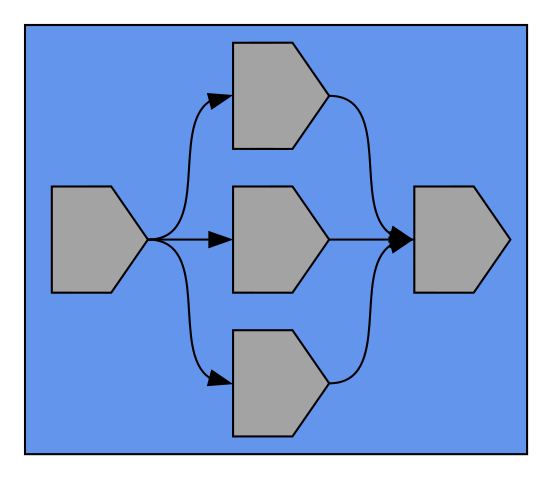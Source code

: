 digraph asm {
	rotate=90;
	edge [headport=n,tailport=s];
subgraph cluster_B98_99_100_101_333 {
	98 [label="",height=0.707107,width=0.707107,shape=invhouse,style=filled,fillcolor=gray64];
	99 [label="",height=0.707107,width=0.707107,shape=invhouse,style=filled,fillcolor=gray64];
	100 [label="",height=0.707107,width=0.707107,shape=invhouse,style=filled,fillcolor=gray64];
	101 [label="",height=0.707107,width=0.707107,shape=invhouse,style=filled,fillcolor=gray64];
	333 [label="",height=0.707107,width=0.707107,shape=invhouse,style=filled,fillcolor=gray64];
	style=filled;
	fillcolor=cornflowerblue;
}
	98 -> 99
	98 -> 100
	98 -> 101
	99 -> 333
	100 -> 333
	101 -> 333
}
